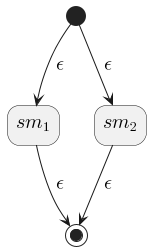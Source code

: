 @startuml

`
@startuml
hide empty description

state "<math>sm_1</math>" as sm1
state "<math>sm_2</math>" as sm2

[*] --> sm1 : <math>\epsilon</math>
[*] --> sm2 : <math>\epsilon</math>
sm1 --> [*] : <math>\epsilon</math>
sm2 --> [*] : <math>\epsilon</math>

@enduml
`

@enduml